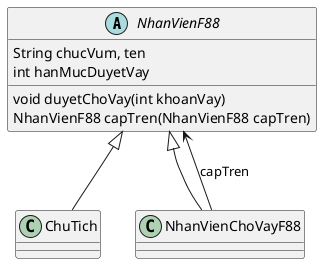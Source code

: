 @startuml
'https://plantuml.com/class-diagram

abstract class NhanVienF88{
    String chucVum, ten
    int hanMucDuyetVay
    void duyetChoVay(int khoanVay)
    NhanVienF88 capTren(NhanVienF88 capTren)
}
class ChuTich
class NhanVienChoVayF88

NhanVienF88 <|-- ChuTich
NhanVienF88 <|-- NhanVienChoVayF88
NhanVienChoVayF88 --> NhanVienF88 : "capTren"

@enduml